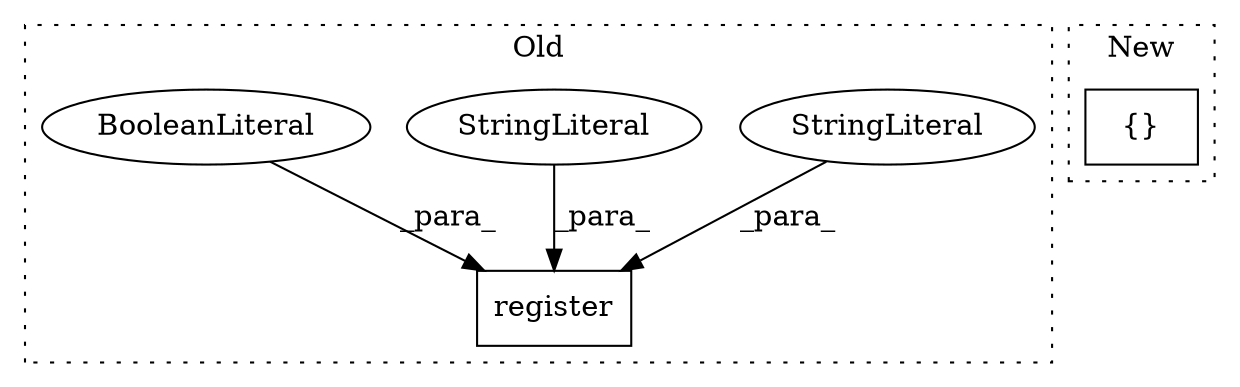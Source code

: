 digraph G {
subgraph cluster0 {
1 [label="register" a="32" s="3489,3607" l="9,1" shape="box"];
3 [label="StringLiteral" a="45" s="3498" l="18" shape="ellipse"];
4 [label="StringLiteral" a="45" s="3535" l="72" shape="ellipse"];
5 [label="BooleanLiteral" a="9" s="3517" l="4" shape="ellipse"];
label = "Old";
style="dotted";
}
subgraph cluster1 {
2 [label="{}" a="4" s="2196,2216" l="1,1" shape="box"];
label = "New";
style="dotted";
}
3 -> 1 [label="_para_"];
4 -> 1 [label="_para_"];
5 -> 1 [label="_para_"];
}